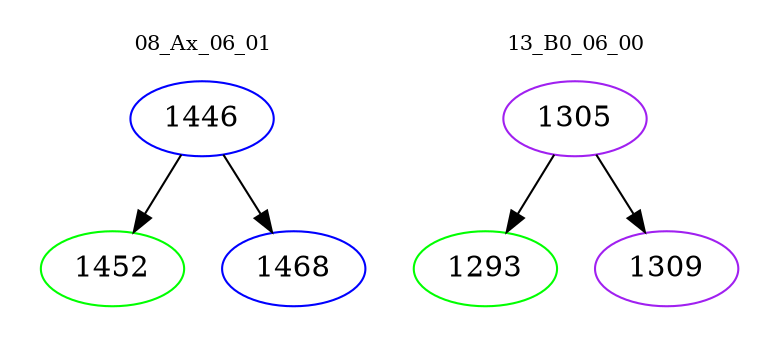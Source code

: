 digraph{
subgraph cluster_0 {
color = white
label = "08_Ax_06_01";
fontsize=10;
T0_1446 [label="1446", color="blue"]
T0_1446 -> T0_1452 [color="black"]
T0_1452 [label="1452", color="green"]
T0_1446 -> T0_1468 [color="black"]
T0_1468 [label="1468", color="blue"]
}
subgraph cluster_1 {
color = white
label = "13_B0_06_00";
fontsize=10;
T1_1305 [label="1305", color="purple"]
T1_1305 -> T1_1293 [color="black"]
T1_1293 [label="1293", color="green"]
T1_1305 -> T1_1309 [color="black"]
T1_1309 [label="1309", color="purple"]
}
}
